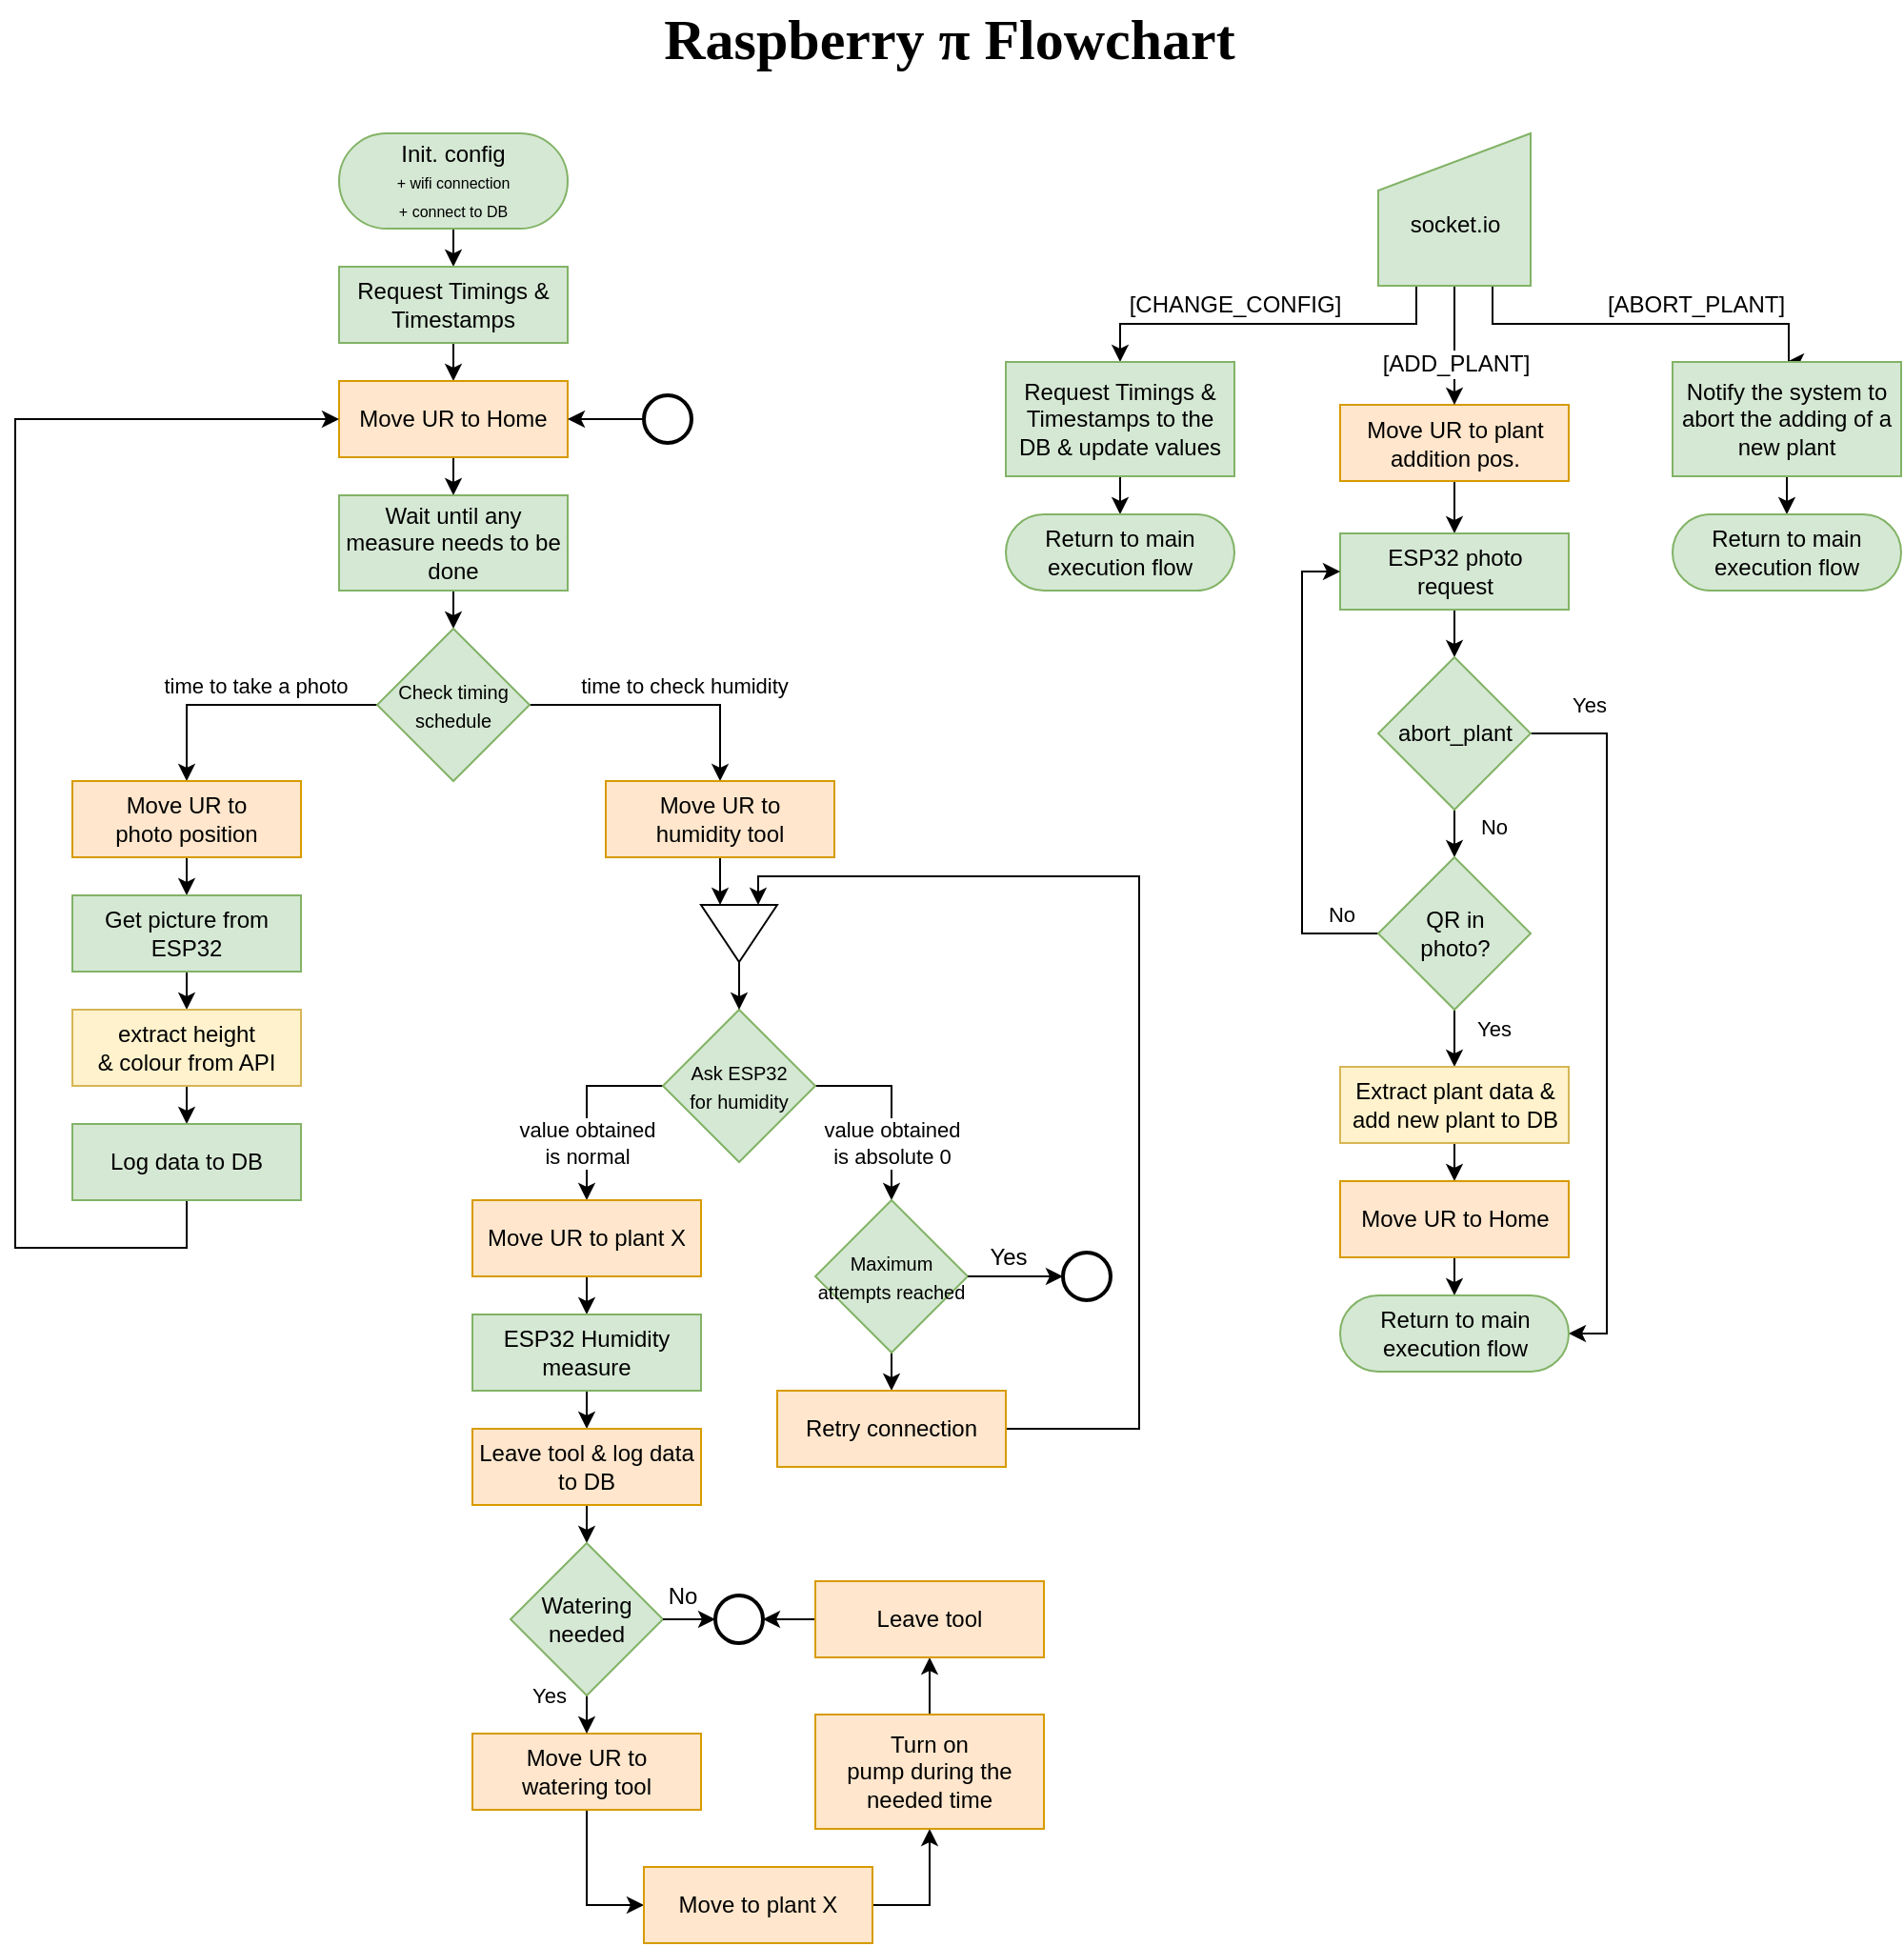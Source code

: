 <mxfile version="12.3.2" type="device" pages="1"><diagram id="sedrPphfcGuCO9MiiOXL" name="Page-1"><mxGraphModel dx="1577" dy="1208" grid="1" gridSize="10" guides="1" tooltips="1" connect="1" arrows="1" fold="1" page="1" pageScale="1" pageWidth="4681" pageHeight="3300" math="0" shadow="0"><root><mxCell id="0"/><mxCell id="1" parent="0"/><mxCell id="SXk3n7L_Yqi9NcnMHpBG-2" value="&lt;font face=&quot;Times New Roman&quot; size=&quot;1&quot;&gt;&lt;b style=&quot;font-size: 30px&quot;&gt;Raspberry π Flowchart&lt;/b&gt;&lt;/font&gt;" style="text;html=1;resizable=0;points=[];autosize=1;align=center;verticalAlign=top;spacingTop=-4;" parent="1" vertex="1"><mxGeometry x="2420" y="530" width="320" height="20" as="geometry"/></mxCell><mxCell id="SXk3n7L_Yqi9NcnMHpBG-6" style="edgeStyle=orthogonalEdgeStyle;rounded=0;orthogonalLoop=1;jettySize=auto;html=1;exitX=0.5;exitY=1;exitDx=0;exitDy=0;entryX=0.5;entryY=0;entryDx=0;entryDy=0;" parent="1" source="SXk3n7L_Yqi9NcnMHpBG-3" target="CvTrNAbBGeME1JVzAWQT-10" edge="1"><mxGeometry relative="1" as="geometry"><mxPoint x="2320" y="620" as="targetPoint"/></mxGeometry></mxCell><mxCell id="SXk3n7L_Yqi9NcnMHpBG-3" value="Init. config&lt;br style=&quot;font-size: 8px&quot;&gt;&lt;font style=&quot;font-size: 8px&quot;&gt;+ wifi connection&lt;br&gt;+ connect to DB&lt;br&gt;&lt;/font&gt;" style="rounded=1;whiteSpace=wrap;html=1;align=center;arcSize=50;fillColor=#d5e8d4;strokeColor=#82b366;" parent="1" vertex="1"><mxGeometry x="2260" y="600" width="120" height="50" as="geometry"/></mxCell><mxCell id="CvTrNAbBGeME1JVzAWQT-15" style="edgeStyle=orthogonalEdgeStyle;rounded=0;orthogonalLoop=1;jettySize=auto;html=1;exitX=0.5;exitY=1;exitDx=0;exitDy=0;entryX=0.5;entryY=0;entryDx=0;entryDy=0;" parent="1" source="CvTrNAbBGeME1JVzAWQT-10" target="CvTrNAbBGeME1JVzAWQT-58" edge="1"><mxGeometry relative="1" as="geometry"><mxPoint x="2319.724" y="740" as="targetPoint"/></mxGeometry></mxCell><mxCell id="CvTrNAbBGeME1JVzAWQT-10" value="Request Timings &amp;amp; Timestamps" style="rounded=1;whiteSpace=wrap;html=1;align=center;arcSize=0;fillColor=#d5e8d4;strokeColor=#82b366;" parent="1" vertex="1"><mxGeometry x="2260" y="670" width="120" height="40" as="geometry"/></mxCell><mxCell id="OWZBhO8L0Jb4yX_ig3eR-25" style="edgeStyle=orthogonalEdgeStyle;rounded=0;orthogonalLoop=1;jettySize=auto;html=1;exitX=0.5;exitY=1;exitDx=0;exitDy=0;entryX=0.5;entryY=0;entryDx=0;entryDy=0;" parent="1" source="CvTrNAbBGeME1JVzAWQT-18" target="CvTrNAbBGeME1JVzAWQT-21" edge="1"><mxGeometry relative="1" as="geometry"/></mxCell><mxCell id="CvTrNAbBGeME1JVzAWQT-18" value="Move UR to plant addition pos." style="rounded=1;whiteSpace=wrap;html=1;align=center;arcSize=0;fillColor=#ffe6cc;strokeColor=#d79b00;" parent="1" vertex="1"><mxGeometry x="2785.5" y="742.5" width="120" height="40" as="geometry"/></mxCell><mxCell id="OWZBhO8L0Jb4yX_ig3eR-27" style="edgeStyle=orthogonalEdgeStyle;rounded=0;orthogonalLoop=1;jettySize=auto;html=1;exitX=0.5;exitY=1;exitDx=0;exitDy=0;entryX=0.5;entryY=0;entryDx=0;entryDy=0;" parent="1" source="CvTrNAbBGeME1JVzAWQT-21" target="OWZBhO8L0Jb4yX_ig3eR-26" edge="1"><mxGeometry relative="1" as="geometry"/></mxCell><mxCell id="CvTrNAbBGeME1JVzAWQT-21" value="ESP32 photo&lt;br&gt;request" style="rounded=1;whiteSpace=wrap;html=1;align=center;arcSize=0;fillColor=#d5e8d4;strokeColor=#82b366;" parent="1" vertex="1"><mxGeometry x="2785.5" y="810" width="120" height="40" as="geometry"/></mxCell><mxCell id="CvTrNAbBGeME1JVzAWQT-29" value="No" style="edgeStyle=orthogonalEdgeStyle;rounded=0;orthogonalLoop=1;jettySize=auto;html=1;exitX=0;exitY=0.5;exitDx=0;exitDy=0;entryX=0;entryY=0.5;entryDx=0;entryDy=0;" parent="1" source="OWZBhO8L0Jb4yX_ig3eR-30" target="CvTrNAbBGeME1JVzAWQT-21" edge="1"><mxGeometry x="-0.84" y="-10" relative="1" as="geometry"><mxPoint x="2785.5" y="1010" as="sourcePoint"/><mxPoint as="offset"/></mxGeometry></mxCell><mxCell id="CvTrNAbBGeME1JVzAWQT-30" value="Yes" style="edgeStyle=orthogonalEdgeStyle;rounded=0;orthogonalLoop=1;jettySize=auto;html=1;exitX=0.5;exitY=1;exitDx=0;exitDy=0;entryX=0.5;entryY=0;entryDx=0;entryDy=0;" parent="1" source="OWZBhO8L0Jb4yX_ig3eR-30" target="CvTrNAbBGeME1JVzAWQT-23" edge="1"><mxGeometry x="-0.333" y="20" relative="1" as="geometry"><mxPoint x="2845.5" y="1111.5" as="sourcePoint"/><mxPoint as="offset"/></mxGeometry></mxCell><mxCell id="CvTrNAbBGeME1JVzAWQT-31" style="edgeStyle=orthogonalEdgeStyle;rounded=0;orthogonalLoop=1;jettySize=auto;html=1;exitX=0.5;exitY=1;exitDx=0;exitDy=0;entryX=0.5;entryY=0;entryDx=0;entryDy=0;" parent="1" source="CvTrNAbBGeME1JVzAWQT-23" target="CvTrNAbBGeME1JVzAWQT-24" edge="1"><mxGeometry relative="1" as="geometry"/></mxCell><mxCell id="CvTrNAbBGeME1JVzAWQT-23" value="Extract plant data &amp;amp; add new plant to DB" style="rounded=1;whiteSpace=wrap;html=1;align=center;arcSize=0;fillColor=#fff2cc;strokeColor=#d6b656;" parent="1" vertex="1"><mxGeometry x="2785.5" y="1090" width="120" height="40" as="geometry"/></mxCell><mxCell id="OWZBhO8L0Jb4yX_ig3eR-34" style="edgeStyle=orthogonalEdgeStyle;rounded=0;orthogonalLoop=1;jettySize=auto;html=1;exitX=0.5;exitY=1;exitDx=0;exitDy=0;entryX=0.5;entryY=0;entryDx=0;entryDy=0;" parent="1" source="CvTrNAbBGeME1JVzAWQT-24" target="OWZBhO8L0Jb4yX_ig3eR-33" edge="1"><mxGeometry relative="1" as="geometry"/></mxCell><mxCell id="CvTrNAbBGeME1JVzAWQT-24" value="Move UR to Home" style="rounded=1;whiteSpace=wrap;html=1;align=center;arcSize=0;fillColor=#ffe6cc;strokeColor=#d79b00;" parent="1" vertex="1"><mxGeometry x="2785.5" y="1150" width="120" height="40" as="geometry"/></mxCell><mxCell id="CvTrNAbBGeME1JVzAWQT-52" value="time to check humidity" style="edgeStyle=orthogonalEdgeStyle;rounded=0;orthogonalLoop=1;jettySize=auto;html=1;exitX=1;exitY=0.5;exitDx=0;exitDy=0;entryX=0.5;entryY=0;entryDx=0;entryDy=0;" parent="1" source="OWZBhO8L0Jb4yX_ig3eR-41" target="CvTrNAbBGeME1JVzAWQT-41" edge="1"><mxGeometry x="0.158" y="10" relative="1" as="geometry"><mxPoint as="offset"/><mxPoint x="2230" y="1100" as="sourcePoint"/></mxGeometry></mxCell><mxCell id="CvTrNAbBGeME1JVzAWQT-103" value="time to take a photo" style="edgeStyle=orthogonalEdgeStyle;rounded=0;orthogonalLoop=1;jettySize=auto;html=1;exitX=0;exitY=0.5;exitDx=0;exitDy=0;entryX=0.5;entryY=0;entryDx=0;entryDy=0;" parent="1" source="OWZBhO8L0Jb4yX_ig3eR-41" target="CvTrNAbBGeME1JVzAWQT-102" edge="1"><mxGeometry x="-0.079" y="-10" relative="1" as="geometry"><mxPoint as="offset"/><mxPoint x="2170" y="1100" as="sourcePoint"/></mxGeometry></mxCell><mxCell id="OWZBhO8L0Jb4yX_ig3eR-62" style="edgeStyle=orthogonalEdgeStyle;rounded=0;orthogonalLoop=1;jettySize=auto;html=1;exitX=0.5;exitY=1;exitDx=0;exitDy=0;entryX=0;entryY=0.75;entryDx=0;entryDy=0;" parent="1" source="CvTrNAbBGeME1JVzAWQT-41" target="OWZBhO8L0Jb4yX_ig3eR-61" edge="1"><mxGeometry relative="1" as="geometry"/></mxCell><mxCell id="CvTrNAbBGeME1JVzAWQT-41" value="Move UR to&lt;br&gt;humidity tool" style="rounded=1;whiteSpace=wrap;html=1;align=center;arcSize=0;fillColor=#ffe6cc;strokeColor=#d79b00;" parent="1" vertex="1"><mxGeometry x="2400" y="940" width="120" height="40" as="geometry"/></mxCell><mxCell id="CvTrNAbBGeME1JVzAWQT-45" value="value obtained&lt;br&gt;is absolute 0" style="edgeStyle=orthogonalEdgeStyle;rounded=0;orthogonalLoop=1;jettySize=auto;html=1;exitX=1;exitY=0.5;exitDx=0;exitDy=0;entryX=0.5;entryY=0;entryDx=0;entryDy=0;" parent="1" source="OWZBhO8L0Jb4yX_ig3eR-49" target="OWZBhO8L0Jb4yX_ig3eR-51" edge="1"><mxGeometry x="0.4" relative="1" as="geometry"><mxPoint x="2530" y="1210" as="sourcePoint"/><mxPoint x="2550" y="1180" as="targetPoint"/><mxPoint as="offset"/></mxGeometry></mxCell><mxCell id="CvTrNAbBGeME1JVzAWQT-67" value="value obtained&lt;br&gt;is normal" style="edgeStyle=orthogonalEdgeStyle;rounded=0;orthogonalLoop=1;jettySize=auto;html=1;entryX=0.5;entryY=0;entryDx=0;entryDy=0;exitX=0;exitY=0.5;exitDx=0;exitDy=0;" parent="1" source="OWZBhO8L0Jb4yX_ig3eR-49" target="CvTrNAbBGeME1JVzAWQT-57" edge="1"><mxGeometry x="0.4" relative="1" as="geometry"><mxPoint x="2370" y="1120" as="sourcePoint"/><mxPoint as="offset"/></mxGeometry></mxCell><mxCell id="CvTrNAbBGeME1JVzAWQT-69" style="edgeStyle=orthogonalEdgeStyle;rounded=0;orthogonalLoop=1;jettySize=auto;html=1;exitX=0.5;exitY=1;exitDx=0;exitDy=0;entryX=0.5;entryY=0;entryDx=0;entryDy=0;" parent="1" source="CvTrNAbBGeME1JVzAWQT-57" target="CvTrNAbBGeME1JVzAWQT-68" edge="1"><mxGeometry relative="1" as="geometry"/></mxCell><mxCell id="CvTrNAbBGeME1JVzAWQT-57" value="Move UR to plant X" style="rounded=1;whiteSpace=wrap;html=1;align=center;arcSize=0;fillColor=#ffe6cc;strokeColor=#d79b00;" parent="1" vertex="1"><mxGeometry x="2330" y="1160" width="120" height="40" as="geometry"/></mxCell><mxCell id="OWZBhO8L0Jb4yX_ig3eR-20" style="edgeStyle=orthogonalEdgeStyle;rounded=0;orthogonalLoop=1;jettySize=auto;html=1;exitX=0.5;exitY=1;exitDx=0;exitDy=0;entryX=0.5;entryY=0;entryDx=0;entryDy=0;" parent="1" source="CvTrNAbBGeME1JVzAWQT-58" target="OWZBhO8L0Jb4yX_ig3eR-19" edge="1"><mxGeometry relative="1" as="geometry"/></mxCell><mxCell id="CvTrNAbBGeME1JVzAWQT-58" value="Move UR to Home" style="rounded=1;whiteSpace=wrap;html=1;align=center;arcSize=0;fillColor=#ffe6cc;strokeColor=#d79b00;" parent="1" vertex="1"><mxGeometry x="2260" y="730" width="120" height="40" as="geometry"/></mxCell><mxCell id="CvTrNAbBGeME1JVzAWQT-65" style="edgeStyle=orthogonalEdgeStyle;rounded=0;orthogonalLoop=1;jettySize=auto;html=1;exitX=0;exitY=0.5;exitDx=0;exitDy=0;entryX=1;entryY=0.5;entryDx=0;entryDy=0;" parent="1" source="CvTrNAbBGeME1JVzAWQT-85" target="CvTrNAbBGeME1JVzAWQT-58" edge="1"><mxGeometry relative="1" as="geometry"><mxPoint x="2419.941" y="749.941" as="sourcePoint"/></mxGeometry></mxCell><mxCell id="CvTrNAbBGeME1JVzAWQT-71" style="edgeStyle=orthogonalEdgeStyle;rounded=0;orthogonalLoop=1;jettySize=auto;html=1;exitX=0.5;exitY=1;exitDx=0;exitDy=0;entryX=0.5;entryY=0;entryDx=0;entryDy=0;" parent="1" source="CvTrNAbBGeME1JVzAWQT-68" target="CvTrNAbBGeME1JVzAWQT-70" edge="1"><mxGeometry relative="1" as="geometry"/></mxCell><mxCell id="CvTrNAbBGeME1JVzAWQT-68" value="ESP32 Humidity measure" style="rounded=1;whiteSpace=wrap;html=1;align=center;arcSize=0;fillColor=#d5e8d4;strokeColor=#82b366;" parent="1" vertex="1"><mxGeometry x="2330" y="1220" width="120" height="40" as="geometry"/></mxCell><mxCell id="CvTrNAbBGeME1JVzAWQT-73" style="edgeStyle=orthogonalEdgeStyle;rounded=0;orthogonalLoop=1;jettySize=auto;html=1;exitX=0.5;exitY=1;exitDx=0;exitDy=0;entryX=0.5;entryY=0;entryDx=0;entryDy=0;" parent="1" source="CvTrNAbBGeME1JVzAWQT-70" target="OWZBhO8L0Jb4yX_ig3eR-67" edge="1"><mxGeometry relative="1" as="geometry"><mxPoint x="2390" y="1340" as="targetPoint"/><Array as="points"><mxPoint x="2390" y="1340"/><mxPoint x="2390" y="1340"/></Array></mxGeometry></mxCell><mxCell id="CvTrNAbBGeME1JVzAWQT-70" value="Leave tool &amp;amp; log data to DB" style="rounded=1;whiteSpace=wrap;html=1;align=center;arcSize=0;fillColor=#ffe6cc;strokeColor=#d79b00;" parent="1" vertex="1"><mxGeometry x="2330" y="1280" width="120" height="40" as="geometry"/></mxCell><mxCell id="CvTrNAbBGeME1JVzAWQT-85" value="" style="ellipse;whiteSpace=wrap;html=1;aspect=fixed;fillColor=#FFFFFF;strokeColor=#000000;fontColor=#333333;gradientColor=none;strokeWidth=2;" parent="1" vertex="1"><mxGeometry x="2420" y="737.5" width="25" height="25" as="geometry"/></mxCell><mxCell id="CvTrNAbBGeME1JVzAWQT-93" style="edgeStyle=orthogonalEdgeStyle;rounded=0;orthogonalLoop=1;jettySize=auto;html=1;exitX=0.5;exitY=1;exitDx=0;exitDy=0;entryX=0;entryY=0.5;entryDx=0;entryDy=0;" parent="1" source="CvTrNAbBGeME1JVzAWQT-90" target="CvTrNAbBGeME1JVzAWQT-92" edge="1"><mxGeometry relative="1" as="geometry"/></mxCell><mxCell id="CvTrNAbBGeME1JVzAWQT-90" value="Move UR to&lt;br&gt;watering tool" style="rounded=1;whiteSpace=wrap;html=1;align=center;arcSize=0;fillColor=#ffe6cc;strokeColor=#d79b00;" parent="1" vertex="1"><mxGeometry x="2330" y="1440" width="120" height="40" as="geometry"/></mxCell><mxCell id="CvTrNAbBGeME1JVzAWQT-95" style="edgeStyle=orthogonalEdgeStyle;rounded=0;orthogonalLoop=1;jettySize=auto;html=1;exitX=1;exitY=0.5;exitDx=0;exitDy=0;entryX=0.5;entryY=1;entryDx=0;entryDy=0;" parent="1" source="CvTrNAbBGeME1JVzAWQT-92" target="CvTrNAbBGeME1JVzAWQT-94" edge="1"><mxGeometry relative="1" as="geometry"><mxPoint x="2530" y="1530" as="sourcePoint"/><Array as="points"><mxPoint x="2570" y="1530"/></Array></mxGeometry></mxCell><mxCell id="CvTrNAbBGeME1JVzAWQT-92" value="Move to plant X" style="rounded=1;whiteSpace=wrap;html=1;align=center;arcSize=0;fillColor=#ffe6cc;strokeColor=#d79b00;" parent="1" vertex="1"><mxGeometry x="2420" y="1510" width="120" height="40" as="geometry"/></mxCell><mxCell id="CvTrNAbBGeME1JVzAWQT-98" value="" style="edgeStyle=orthogonalEdgeStyle;rounded=0;orthogonalLoop=1;jettySize=auto;html=1;exitX=0.5;exitY=0;exitDx=0;exitDy=0;entryX=0.5;entryY=1;entryDx=0;entryDy=0;" parent="1" source="CvTrNAbBGeME1JVzAWQT-94" target="CvTrNAbBGeME1JVzAWQT-99" edge="1"><mxGeometry relative="1" as="geometry"><mxPoint x="2610" y="1400" as="targetPoint"/></mxGeometry></mxCell><mxCell id="CvTrNAbBGeME1JVzAWQT-94" value="Turn on&lt;br&gt;pump during the needed time" style="rounded=1;whiteSpace=wrap;html=1;align=center;arcSize=0;fillColor=#ffe6cc;strokeColor=#d79b00;" parent="1" vertex="1"><mxGeometry x="2510" y="1430" width="120" height="60" as="geometry"/></mxCell><mxCell id="OWZBhO8L0Jb4yX_ig3eR-72" style="edgeStyle=orthogonalEdgeStyle;rounded=0;orthogonalLoop=1;jettySize=auto;html=1;exitX=0;exitY=0.5;exitDx=0;exitDy=0;entryX=1;entryY=0.5;entryDx=0;entryDy=0;" parent="1" source="CvTrNAbBGeME1JVzAWQT-99" target="OWZBhO8L0Jb4yX_ig3eR-70" edge="1"><mxGeometry relative="1" as="geometry"/></mxCell><mxCell id="CvTrNAbBGeME1JVzAWQT-99" value="Leave tool" style="rounded=1;whiteSpace=wrap;html=1;align=center;arcSize=0;fillColor=#ffe6cc;strokeColor=#d79b00;" parent="1" vertex="1"><mxGeometry x="2510" y="1360" width="120" height="40" as="geometry"/></mxCell><mxCell id="CvTrNAbBGeME1JVzAWQT-105" style="edgeStyle=orthogonalEdgeStyle;rounded=0;orthogonalLoop=1;jettySize=auto;html=1;exitX=0.5;exitY=1;exitDx=0;exitDy=0;entryX=0.5;entryY=0;entryDx=0;entryDy=0;" parent="1" source="CvTrNAbBGeME1JVzAWQT-102" target="CvTrNAbBGeME1JVzAWQT-104" edge="1"><mxGeometry relative="1" as="geometry"/></mxCell><mxCell id="CvTrNAbBGeME1JVzAWQT-102" value="Move UR to&lt;br&gt;photo position" style="rounded=1;whiteSpace=wrap;html=1;align=center;arcSize=0;fillColor=#ffe6cc;strokeColor=#d79b00;" parent="1" vertex="1"><mxGeometry x="2120" y="940" width="120" height="40" as="geometry"/></mxCell><mxCell id="CvTrNAbBGeME1JVzAWQT-107" style="edgeStyle=orthogonalEdgeStyle;rounded=0;orthogonalLoop=1;jettySize=auto;html=1;exitX=0.5;exitY=1;exitDx=0;exitDy=0;entryX=0.5;entryY=0;entryDx=0;entryDy=0;" parent="1" source="CvTrNAbBGeME1JVzAWQT-104" target="CvTrNAbBGeME1JVzAWQT-108" edge="1"><mxGeometry relative="1" as="geometry"><mxPoint x="2180.5" y="1060" as="targetPoint"/></mxGeometry></mxCell><mxCell id="CvTrNAbBGeME1JVzAWQT-104" value="Get picture from ESP32" style="rounded=1;whiteSpace=wrap;html=1;align=center;arcSize=0;fillColor=#d5e8d4;strokeColor=#82b366;" parent="1" vertex="1"><mxGeometry x="2120" y="1000" width="120" height="40" as="geometry"/></mxCell><mxCell id="CvTrNAbBGeME1JVzAWQT-112" style="edgeStyle=orthogonalEdgeStyle;rounded=0;orthogonalLoop=1;jettySize=auto;html=1;exitX=0.5;exitY=1;exitDx=0;exitDy=0;entryX=0.5;entryY=0;entryDx=0;entryDy=0;" parent="1" source="CvTrNAbBGeME1JVzAWQT-108" target="CvTrNAbBGeME1JVzAWQT-114" edge="1"><mxGeometry relative="1" as="geometry"><mxPoint x="2180.5" y="1120" as="targetPoint"/></mxGeometry></mxCell><mxCell id="CvTrNAbBGeME1JVzAWQT-108" value="extract height&lt;br&gt;&amp;amp; colour from API" style="rounded=1;whiteSpace=wrap;html=1;align=center;arcSize=0;fillColor=#fff2cc;strokeColor=#d6b656;" parent="1" vertex="1"><mxGeometry x="2120" y="1060" width="120" height="40" as="geometry"/></mxCell><mxCell id="CvTrNAbBGeME1JVzAWQT-117" style="edgeStyle=orthogonalEdgeStyle;rounded=0;orthogonalLoop=1;jettySize=auto;html=1;exitX=0.5;exitY=1;exitDx=0;exitDy=0;entryX=0;entryY=0.5;entryDx=0;entryDy=0;" parent="1" source="CvTrNAbBGeME1JVzAWQT-114" target="CvTrNAbBGeME1JVzAWQT-58" edge="1"><mxGeometry relative="1" as="geometry"><mxPoint x="2173" y="1185" as="targetPoint"/><Array as="points"><mxPoint x="2180" y="1185"/><mxPoint x="2090" y="1185"/><mxPoint x="2090" y="750"/></Array></mxGeometry></mxCell><mxCell id="CvTrNAbBGeME1JVzAWQT-114" value="Log data to DB" style="rounded=1;whiteSpace=wrap;html=1;align=center;arcSize=0;fillColor=#d5e8d4;strokeColor=#82b366;" parent="1" vertex="1"><mxGeometry x="2120" y="1120" width="120" height="40" as="geometry"/></mxCell><mxCell id="OWZBhO8L0Jb4yX_ig3eR-7" style="edgeStyle=orthogonalEdgeStyle;rounded=0;orthogonalLoop=1;jettySize=auto;html=1;exitX=0.5;exitY=1;exitDx=0;exitDy=0;entryX=0.5;entryY=0;entryDx=0;entryDy=0;" parent="1" source="OWZBhO8L0Jb4yX_ig3eR-10" target="CvTrNAbBGeME1JVzAWQT-18" edge="1"><mxGeometry relative="1" as="geometry"><mxPoint x="2946.643" y="680.214" as="sourcePoint"/><mxPoint x="2820.5" y="760.5" as="targetPoint"/><Array as="points"><mxPoint x="2845" y="680"/></Array></mxGeometry></mxCell><mxCell id="OWZBhO8L0Jb4yX_ig3eR-8" value="[ADD_PLANT]" style="text;html=1;align=center;verticalAlign=middle;resizable=0;points=[];;labelBackgroundColor=#ffffff;" parent="OWZBhO8L0Jb4yX_ig3eR-7" vertex="1" connectable="0"><mxGeometry x="-0.523" relative="1" as="geometry"><mxPoint x="0.5" y="26" as="offset"/></mxGeometry></mxCell><mxCell id="OWZBhO8L0Jb4yX_ig3eR-11" style="edgeStyle=orthogonalEdgeStyle;rounded=0;orthogonalLoop=1;jettySize=auto;html=1;entryX=0.5;entryY=0;entryDx=0;entryDy=0;exitX=0.25;exitY=1;exitDx=0;exitDy=0;" parent="1" source="OWZBhO8L0Jb4yX_ig3eR-10" target="OWZBhO8L0Jb4yX_ig3eR-21" edge="1"><mxGeometry relative="1" as="geometry"><mxPoint x="2800" y="700" as="sourcePoint"/><mxPoint x="2700.5" y="720.5" as="targetPoint"/><Array as="points"><mxPoint x="2826" y="700"/><mxPoint x="2670" y="700"/></Array></mxGeometry></mxCell><mxCell id="OWZBhO8L0Jb4yX_ig3eR-13" value="&lt;font style=&quot;font-size: 12px&quot;&gt;[CHANGE_CONFIG]&lt;/font&gt;" style="text;html=1;align=center;verticalAlign=middle;resizable=0;points=[];;labelBackgroundColor=#ffffff;" parent="OWZBhO8L0Jb4yX_ig3eR-11" vertex="1" connectable="0"><mxGeometry x="0.159" y="5" relative="1" as="geometry"><mxPoint x="-2" y="-15.5" as="offset"/></mxGeometry></mxCell><mxCell id="OWZBhO8L0Jb4yX_ig3eR-38" style="edgeStyle=orthogonalEdgeStyle;rounded=0;orthogonalLoop=1;jettySize=auto;html=1;exitX=0.75;exitY=1;exitDx=0;exitDy=0;entryX=0.5;entryY=0;entryDx=0;entryDy=0;" parent="1" source="OWZBhO8L0Jb4yX_ig3eR-10" target="OWZBhO8L0Jb4yX_ig3eR-36" edge="1"><mxGeometry relative="1" as="geometry"><mxPoint x="2966.643" y="680.214" as="sourcePoint"/><Array as="points"><mxPoint x="2866" y="700"/><mxPoint x="3021" y="700"/></Array></mxGeometry></mxCell><mxCell id="OWZBhO8L0Jb4yX_ig3eR-39" value="[ABORT_PLANT]" style="text;html=1;align=center;verticalAlign=middle;resizable=0;points=[];;labelBackgroundColor=#ffffff;" parent="OWZBhO8L0Jb4yX_ig3eR-38" vertex="1" connectable="0"><mxGeometry x="0.433" y="-1" relative="1" as="geometry"><mxPoint x="-15" y="-11.5" as="offset"/></mxGeometry></mxCell><mxCell id="OWZBhO8L0Jb4yX_ig3eR-10" value="&lt;br&gt;socket.io" style="shape=manualInput;whiteSpace=wrap;html=1;fillColor=#d5e8d4;strokeColor=#82b366;" parent="1" vertex="1"><mxGeometry x="2805.5" y="600" width="80" height="80" as="geometry"/></mxCell><mxCell id="OWZBhO8L0Jb4yX_ig3eR-48" style="edgeStyle=orthogonalEdgeStyle;rounded=0;orthogonalLoop=1;jettySize=auto;html=1;exitX=0.5;exitY=1;exitDx=0;exitDy=0;entryX=0.5;entryY=0;entryDx=0;entryDy=0;" parent="1" source="OWZBhO8L0Jb4yX_ig3eR-19" target="OWZBhO8L0Jb4yX_ig3eR-41" edge="1"><mxGeometry relative="1" as="geometry"/></mxCell><mxCell id="OWZBhO8L0Jb4yX_ig3eR-19" value="Wait until any measure needs to be done" style="rounded=1;whiteSpace=wrap;html=1;align=center;arcSize=0;fillColor=#d5e8d4;strokeColor=#82b366;" parent="1" vertex="1"><mxGeometry x="2260" y="790" width="120" height="50" as="geometry"/></mxCell><mxCell id="OWZBhO8L0Jb4yX_ig3eR-24" style="edgeStyle=orthogonalEdgeStyle;rounded=0;orthogonalLoop=1;jettySize=auto;html=1;exitX=0.5;exitY=1;exitDx=0;exitDy=0;entryX=0.5;entryY=0;entryDx=0;entryDy=0;" parent="1" source="OWZBhO8L0Jb4yX_ig3eR-21" target="OWZBhO8L0Jb4yX_ig3eR-23" edge="1"><mxGeometry relative="1" as="geometry"/></mxCell><mxCell id="OWZBhO8L0Jb4yX_ig3eR-21" value="Request Timings &amp;amp; Timestamps to the DB &amp;amp; update values" style="rounded=1;whiteSpace=wrap;html=1;align=center;arcSize=0;fillColor=#d5e8d4;strokeColor=#82b366;" parent="1" vertex="1"><mxGeometry x="2610" y="720" width="120" height="60" as="geometry"/></mxCell><mxCell id="OWZBhO8L0Jb4yX_ig3eR-23" value="Return to main&lt;br&gt;execution flow" style="rounded=1;whiteSpace=wrap;html=1;align=center;arcSize=50;fillColor=#d5e8d4;strokeColor=#82b366;" parent="1" vertex="1"><mxGeometry x="2610" y="800" width="120" height="40" as="geometry"/></mxCell><mxCell id="OWZBhO8L0Jb4yX_ig3eR-28" value="Yes" style="edgeStyle=orthogonalEdgeStyle;rounded=0;orthogonalLoop=1;jettySize=auto;html=1;exitX=1;exitY=0.5;exitDx=0;exitDy=0;entryX=1;entryY=0.5;entryDx=0;entryDy=0;" parent="1" source="OWZBhO8L0Jb4yX_ig3eR-26" target="OWZBhO8L0Jb4yX_ig3eR-33" edge="1"><mxGeometry x="-0.84" y="15" relative="1" as="geometry"><mxPoint x="2948.5" y="1109" as="targetPoint"/><Array as="points"><mxPoint x="2925.5" y="915"/><mxPoint x="2925.5" y="1230"/></Array><mxPoint as="offset"/></mxGeometry></mxCell><mxCell id="OWZBhO8L0Jb4yX_ig3eR-29" value="No" style="edgeStyle=orthogonalEdgeStyle;rounded=0;orthogonalLoop=1;jettySize=auto;html=1;exitX=0.5;exitY=1;exitDx=0;exitDy=0;entryX=0.5;entryY=0;entryDx=0;entryDy=0;" parent="1" source="OWZBhO8L0Jb4yX_ig3eR-26" target="OWZBhO8L0Jb4yX_ig3eR-30" edge="1"><mxGeometry x="-0.333" y="20" relative="1" as="geometry"><mxPoint x="2845.5" y="990" as="targetPoint"/><mxPoint as="offset"/></mxGeometry></mxCell><mxCell id="OWZBhO8L0Jb4yX_ig3eR-26" value="abort_plant" style="rhombus;whiteSpace=wrap;html=1;fillColor=#d5e8d4;strokeColor=#82b366;" parent="1" vertex="1"><mxGeometry x="2805.5" y="875" width="80" height="80" as="geometry"/></mxCell><mxCell id="OWZBhO8L0Jb4yX_ig3eR-30" value="QR in&lt;br&gt;photo?" style="rhombus;whiteSpace=wrap;html=1;fillColor=#d5e8d4;strokeColor=#82b366;" parent="1" vertex="1"><mxGeometry x="2805.5" y="980" width="80" height="80" as="geometry"/></mxCell><mxCell id="OWZBhO8L0Jb4yX_ig3eR-33" value="Return to main&lt;br&gt;execution flow" style="rounded=1;whiteSpace=wrap;html=1;align=center;arcSize=50;fillColor=#d5e8d4;strokeColor=#82b366;" parent="1" vertex="1"><mxGeometry x="2785.5" y="1210" width="120" height="40" as="geometry"/></mxCell><mxCell id="OWZBhO8L0Jb4yX_ig3eR-35" style="edgeStyle=orthogonalEdgeStyle;rounded=0;orthogonalLoop=1;jettySize=auto;html=1;exitX=0.5;exitY=1;exitDx=0;exitDy=0;entryX=0.5;entryY=0;entryDx=0;entryDy=0;" parent="1" source="OWZBhO8L0Jb4yX_ig3eR-36" target="OWZBhO8L0Jb4yX_ig3eR-37" edge="1"><mxGeometry relative="1" as="geometry"/></mxCell><mxCell id="OWZBhO8L0Jb4yX_ig3eR-36" value="Notify the system to abort the adding of a new plant" style="rounded=1;whiteSpace=wrap;html=1;align=center;arcSize=0;fillColor=#d5e8d4;strokeColor=#82b366;" parent="1" vertex="1"><mxGeometry x="2960" y="720" width="120" height="60" as="geometry"/></mxCell><mxCell id="OWZBhO8L0Jb4yX_ig3eR-37" value="Return to main&lt;br&gt;execution flow" style="rounded=1;whiteSpace=wrap;html=1;align=center;arcSize=50;fillColor=#d5e8d4;strokeColor=#82b366;" parent="1" vertex="1"><mxGeometry x="2960" y="800" width="120" height="40" as="geometry"/></mxCell><mxCell id="OWZBhO8L0Jb4yX_ig3eR-41" value="&lt;font style=&quot;font-size: 10px&quot;&gt;Check timing schedule&lt;/font&gt;" style="rhombus;whiteSpace=wrap;html=1;fillColor=#d5e8d4;strokeColor=#82b366;" parent="1" vertex="1"><mxGeometry x="2280" y="860" width="80" height="80" as="geometry"/></mxCell><mxCell id="OWZBhO8L0Jb4yX_ig3eR-49" value="&lt;font style=&quot;font-size: 10px&quot;&gt;Ask ESP32&lt;br&gt;for humidity&lt;/font&gt;" style="rhombus;whiteSpace=wrap;html=1;fillColor=#d5e8d4;strokeColor=#82b366;" parent="1" vertex="1"><mxGeometry x="2430" y="1060" width="80" height="80" as="geometry"/></mxCell><mxCell id="OWZBhO8L0Jb4yX_ig3eR-64" style="edgeStyle=orthogonalEdgeStyle;rounded=0;orthogonalLoop=1;jettySize=auto;html=1;exitX=0.5;exitY=1;exitDx=0;exitDy=0;entryX=0.5;entryY=0;entryDx=0;entryDy=0;" parent="1" source="OWZBhO8L0Jb4yX_ig3eR-51" target="OWZBhO8L0Jb4yX_ig3eR-60" edge="1"><mxGeometry relative="1" as="geometry"/></mxCell><mxCell id="OWZBhO8L0Jb4yX_ig3eR-51" value="&lt;span style=&quot;font-size: 10px&quot;&gt;Maximum attempts reached&lt;/span&gt;" style="rhombus;whiteSpace=wrap;html=1;fillColor=#d5e8d4;strokeColor=#82b366;" parent="1" vertex="1"><mxGeometry x="2510" y="1160" width="80" height="80" as="geometry"/></mxCell><mxCell id="OWZBhO8L0Jb4yX_ig3eR-53" style="edgeStyle=orthogonalEdgeStyle;rounded=0;orthogonalLoop=1;jettySize=auto;html=1;exitX=1;exitY=0.5;exitDx=0;exitDy=0;entryX=0;entryY=0.5;entryDx=0;entryDy=0;" parent="1" source="OWZBhO8L0Jb4yX_ig3eR-51" target="OWZBhO8L0Jb4yX_ig3eR-54" edge="1"><mxGeometry relative="1" as="geometry"><mxPoint x="2659.941" y="1172.441" as="sourcePoint"/><mxPoint x="2620" y="1172.5" as="targetPoint"/></mxGeometry></mxCell><mxCell id="OWZBhO8L0Jb4yX_ig3eR-57" value="Yes" style="text;html=1;align=center;verticalAlign=middle;resizable=0;points=[];;labelBackgroundColor=#ffffff;" parent="OWZBhO8L0Jb4yX_ig3eR-53" vertex="1" connectable="0"><mxGeometry x="-0.15" y="2" relative="1" as="geometry"><mxPoint x="-1" y="-8" as="offset"/></mxGeometry></mxCell><mxCell id="OWZBhO8L0Jb4yX_ig3eR-54" value="" style="ellipse;whiteSpace=wrap;html=1;aspect=fixed;fillColor=#FFFFFF;strokeColor=#000000;fontColor=#333333;gradientColor=none;strokeWidth=2;" parent="1" vertex="1"><mxGeometry x="2640" y="1187.5" width="25" height="25" as="geometry"/></mxCell><mxCell id="OWZBhO8L0Jb4yX_ig3eR-65" style="edgeStyle=orthogonalEdgeStyle;rounded=0;orthogonalLoop=1;jettySize=auto;html=1;exitX=1;exitY=0.5;exitDx=0;exitDy=0;entryX=0;entryY=0.25;entryDx=0;entryDy=0;" parent="1" source="OWZBhO8L0Jb4yX_ig3eR-60" target="OWZBhO8L0Jb4yX_ig3eR-61" edge="1"><mxGeometry relative="1" as="geometry"><Array as="points"><mxPoint x="2680" y="1280"/><mxPoint x="2680" y="990"/><mxPoint x="2480" y="990"/></Array></mxGeometry></mxCell><mxCell id="OWZBhO8L0Jb4yX_ig3eR-60" value="Retry connection" style="rounded=1;whiteSpace=wrap;html=1;align=center;arcSize=0;fillColor=#ffe6cc;strokeColor=#d79b00;" parent="1" vertex="1"><mxGeometry x="2490" y="1260" width="120" height="40" as="geometry"/></mxCell><mxCell id="OWZBhO8L0Jb4yX_ig3eR-63" style="edgeStyle=orthogonalEdgeStyle;rounded=0;orthogonalLoop=1;jettySize=auto;html=1;exitX=1;exitY=0.5;exitDx=0;exitDy=0;entryX=0.5;entryY=0;entryDx=0;entryDy=0;" parent="1" source="OWZBhO8L0Jb4yX_ig3eR-61" target="OWZBhO8L0Jb4yX_ig3eR-49" edge="1"><mxGeometry relative="1" as="geometry"/></mxCell><mxCell id="OWZBhO8L0Jb4yX_ig3eR-61" value="" style="triangle;whiteSpace=wrap;html=1;rotation=90;" parent="1" vertex="1"><mxGeometry x="2455" y="1000" width="30" height="40" as="geometry"/></mxCell><mxCell id="OWZBhO8L0Jb4yX_ig3eR-71" value="Yes" style="edgeStyle=orthogonalEdgeStyle;rounded=0;orthogonalLoop=1;jettySize=auto;html=1;exitX=0.5;exitY=1;exitDx=0;exitDy=0;entryX=0.5;entryY=0;entryDx=0;entryDy=0;" parent="1" source="OWZBhO8L0Jb4yX_ig3eR-67" target="CvTrNAbBGeME1JVzAWQT-90" edge="1"><mxGeometry x="-1" y="-20" relative="1" as="geometry"><mxPoint as="offset"/></mxGeometry></mxCell><mxCell id="OWZBhO8L0Jb4yX_ig3eR-67" value="Watering needed" style="rhombus;whiteSpace=wrap;html=1;fillColor=#d5e8d4;strokeColor=#82b366;" parent="1" vertex="1"><mxGeometry x="2350" y="1340" width="80" height="80" as="geometry"/></mxCell><mxCell id="OWZBhO8L0Jb4yX_ig3eR-68" style="edgeStyle=orthogonalEdgeStyle;rounded=0;orthogonalLoop=1;jettySize=auto;html=1;exitX=1;exitY=0.5;exitDx=0;exitDy=0;entryX=0;entryY=0.5;entryDx=0;entryDy=0;" parent="1" source="OWZBhO8L0Jb4yX_ig3eR-67" target="OWZBhO8L0Jb4yX_ig3eR-70" edge="1"><mxGeometry relative="1" as="geometry"><mxPoint x="2435" y="1380" as="sourcePoint"/><mxPoint x="2465" y="1352.5" as="targetPoint"/></mxGeometry></mxCell><mxCell id="OWZBhO8L0Jb4yX_ig3eR-69" value="No" style="text;html=1;align=center;verticalAlign=middle;resizable=0;points=[];;labelBackgroundColor=#ffffff;" parent="OWZBhO8L0Jb4yX_ig3eR-68" vertex="1" connectable="0"><mxGeometry x="-0.15" y="2" relative="1" as="geometry"><mxPoint x="-2" y="-10.5" as="offset"/></mxGeometry></mxCell><mxCell id="OWZBhO8L0Jb4yX_ig3eR-70" value="" style="ellipse;whiteSpace=wrap;html=1;aspect=fixed;fillColor=#FFFFFF;strokeColor=#000000;fontColor=#333333;gradientColor=none;strokeWidth=2;" parent="1" vertex="1"><mxGeometry x="2457.5" y="1367.5" width="25" height="25" as="geometry"/></mxCell></root></mxGraphModel></diagram></mxfile>